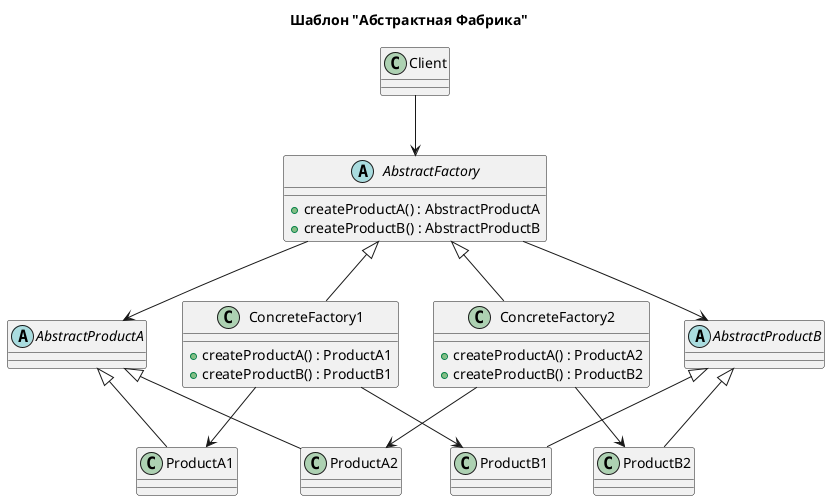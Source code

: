 @startuml
title Шаблон "Абстрактная Фабрика"

top to bottom direction

abstract class AbstractFactory {
    +createProductA() : AbstractProductA
    +createProductB() : AbstractProductB
}

class ConcreteFactory1 {
    +createProductA() : ProductA1
    +createProductB() : ProductB1
}

class ConcreteFactory2 {
    +createProductA() : ProductA2
    +createProductB() : ProductB2
}

class Client {
}

abstract class AbstractProductA {
}

class ProductA1 {
}

class ProductA2 {
}

abstract class AbstractProductB {
}

class ProductB1 {
}

class ProductB2 {
}

AbstractFactory <|-- ConcreteFactory1
AbstractFactory <|-- ConcreteFactory2
Client --> AbstractFactory
AbstractFactory --> AbstractProductA
AbstractFactory --> AbstractProductB
AbstractProductA <|-- ProductA1
AbstractProductA <|-- ProductA2
AbstractProductB <|-- ProductB1
AbstractProductB <|-- ProductB2

ConcreteFactory1 --> ProductA1
ConcreteFactory1 --> ProductB1
ConcreteFactory2 --> ProductA2
ConcreteFactory2 --> ProductB2

@enduml
